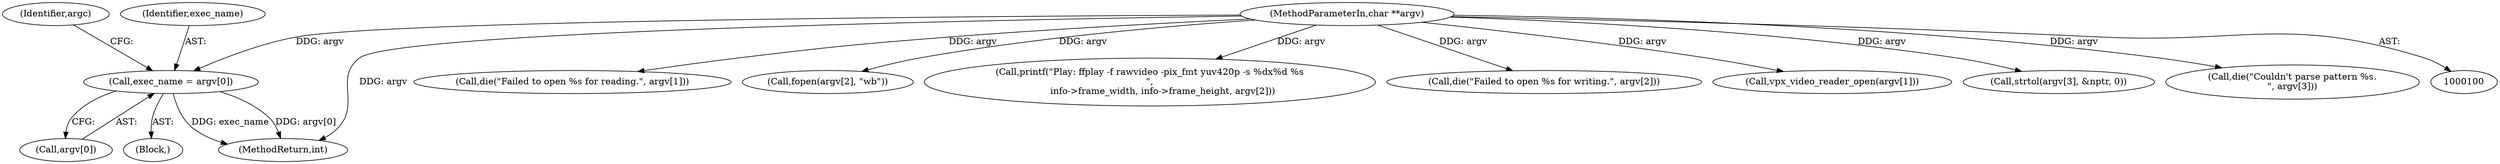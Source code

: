 digraph "0_Android_5a9753fca56f0eeb9f61e342b2fccffc364f9426_1@array" {
"1000141" [label="(Call,exec_name = argv[0])"];
"1000102" [label="(MethodParameterIn,char **argv)"];
"1000161" [label="(Call,die(\"Failed to open %s for reading.\", argv[1]))"];
"1000170" [label="(Call,fopen(argv[2], \"wb\"))"];
"1000143" [label="(Call,argv[0])"];
"1000103" [label="(Block,)"];
"1000356" [label="(Call,printf(\"Play: ffplay -f rawvideo -pix_fmt yuv420p -s %dx%d %s\n\",\n         info->frame_width, info->frame_height, argv[2]))"];
"1000102" [label="(MethodParameterIn,char **argv)"];
"1000141" [label="(Call,exec_name = argv[0])"];
"1000148" [label="(Identifier,argc)"];
"1000175" [label="(Call,die(\"Failed to open %s for writing.\", argv[2]))"];
"1000373" [label="(MethodReturn,int)"];
"1000154" [label="(Call,vpx_video_reader_open(argv[1]))"];
"1000142" [label="(Identifier,exec_name)"];
"1000182" [label="(Call,strtol(argv[3], &nptr, 0))"];
"1000219" [label="(Call,die(\"Couldn't parse pattern %s.\n\", argv[3]))"];
"1000141" -> "1000103"  [label="AST: "];
"1000141" -> "1000143"  [label="CFG: "];
"1000142" -> "1000141"  [label="AST: "];
"1000143" -> "1000141"  [label="AST: "];
"1000148" -> "1000141"  [label="CFG: "];
"1000141" -> "1000373"  [label="DDG: exec_name"];
"1000141" -> "1000373"  [label="DDG: argv[0]"];
"1000102" -> "1000141"  [label="DDG: argv"];
"1000102" -> "1000100"  [label="AST: "];
"1000102" -> "1000373"  [label="DDG: argv"];
"1000102" -> "1000154"  [label="DDG: argv"];
"1000102" -> "1000161"  [label="DDG: argv"];
"1000102" -> "1000170"  [label="DDG: argv"];
"1000102" -> "1000175"  [label="DDG: argv"];
"1000102" -> "1000182"  [label="DDG: argv"];
"1000102" -> "1000219"  [label="DDG: argv"];
"1000102" -> "1000356"  [label="DDG: argv"];
}
